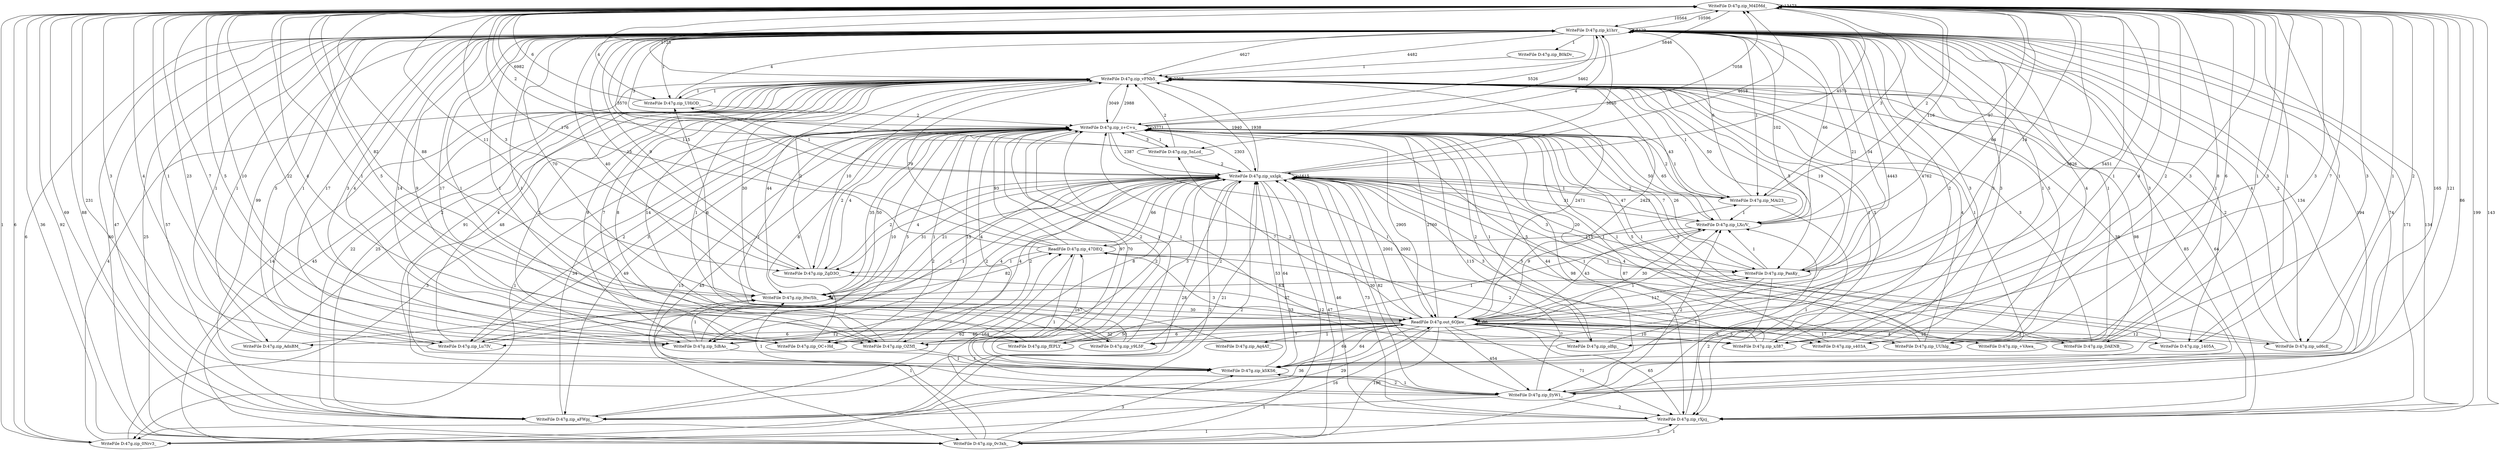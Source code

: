 strict digraph G {
  "WriteFile D:\47g.zip_M4DMd_";
  "WriteFile D:\47g.zip_k1hrr_";
  "WriteFile D:\47g.zip_z+C+u_";
  "WriteFile D:\47g.zip_uxIgk_";
  "WriteFile D:\47g.zip_vFNb5_";
  "ReadFile D:\47g.out_6OJaw_";
  "WriteFile D:\47g.zip_kSKS6_";
  "WriteFile D:\47g.zip_0v3xh_";
  "WriteFile D:\47g.zip_rXjcj_";
  "WriteFile D:\47g.zip_f/yW1_";
  "WriteFile D:\47g.zip_LXc/V_";
  "ReadFile D:\47g.zip_47DEQ_";
  "WriteFile D:\47g.zip_OZ5fI_";
  "WriteFile D:\47g.zip_ZgD3O_";
  "WriteFile D:\47g.zip_PanKy_";
  "WriteFile D:\47g.zip_Hw/Sh_";
  "WriteFile D:\47g.zip_fEPLY_";
  "WriteFile D:\47g.zip_aFWpj_";
  "WriteFile D:\47g.zip_5iBAo_";
  "WriteFile D:\47g.zip_OC+Hd_";
  "WriteFile D:\47g.zip_y9L5F_";
  "WriteFile D:\47g.zip_UHiOD_";
  "WriteFile D:\47g.zip_0Nrv3_";
  "WriteFile D:\47g.zip_x/l87_";
  "WriteFile D:\47g.zip_UUhlg_";
  "WriteFile D:\47g.zip_1405A_";
  "WriteFile D:\47g.zip_s403A_";
  "WriteFile D:\47g.zip_oIfqi_";
  "WriteFile D:\47g.zip_+VAwa_";
  "WriteFile D:\47g.zip_MAi23_";
  "WriteFile D:\47g.zip_DAENB_";
  "WriteFile D:\47g.zip_ud6cE_";
  "WriteFile D:\47g.zip_Lu7IV_";
  "WriteFile D:\47g.zip_AdnBM_";
  "WriteFile D:\47g.zip_5nLcd_";
  "WriteFile D:\47g.zip_B0kDv_";
  "WriteFile D:\47g.zip_Aq4AT_";
  "WriteFile D:\47g.zip_M4DMd_" -> "WriteFile D:\47g.zip_k1hrr_" [ label="10564" ];
  "WriteFile D:\47g.zip_k1hrr_" -> "WriteFile D:\47g.zip_z+C+u_" [ label="5526" ];
  "WriteFile D:\47g.zip_z+C+u_" -> "WriteFile D:\47g.zip_uxIgk_" [ label="2387" ];
  "WriteFile D:\47g.zip_uxIgk_" -> "WriteFile D:\47g.zip_k1hrr_" [ label="3650" ];
  "WriteFile D:\47g.zip_k1hrr_" -> "WriteFile D:\47g.zip_k1hrr_" [ label="8429" ];
  "WriteFile D:\47g.zip_k1hrr_" -> "WriteFile D:\47g.zip_M4DMd_" [ label="10596" ];
  "WriteFile D:\47g.zip_M4DMd_" -> "WriteFile D:\47g.zip_vFNb5_" [ label="5846" ];
  "WriteFile D:\47g.zip_vFNb5_" -> "WriteFile D:\47g.zip_k1hrr_" [ label="4627" ];
  "WriteFile D:\47g.zip_k1hrr_" -> "ReadFile D:\47g.out_6OJaw_" [ label="4762" ];
  "ReadFile D:\47g.out_6OJaw_" -> "WriteFile D:\47g.zip_uxIgk_" [ label="2001" ];
  "WriteFile D:\47g.zip_uxIgk_" -> "WriteFile D:\47g.zip_M4DMd_" [ label="4618" ];
  "WriteFile D:\47g.zip_vFNb5_" -> "WriteFile D:\47g.zip_M4DMd_" [ label="5725" ];
  "WriteFile D:\47g.zip_M4DMd_" -> "WriteFile D:\47g.zip_z+C+u_" [ label="6982" ];
  "WriteFile D:\47g.zip_z+C+u_" -> "WriteFile D:\47g.zip_M4DMd_" [ label="7058" ];
  "WriteFile D:\47g.zip_z+C+u_" -> "ReadFile D:\47g.out_6OJaw_" [ label="2905" ];
  "ReadFile D:\47g.out_6OJaw_" -> "WriteFile D:\47g.zip_k1hrr_" [ label="4443" ];
  "WriteFile D:\47g.zip_z+C+u_" -> "WriteFile D:\47g.zip_vFNb5_" [ label="2988" ];
  "WriteFile D:\47g.zip_vFNb5_" -> "WriteFile D:\47g.zip_vFNb5_" [ label="2508" ];
  "WriteFile D:\47g.zip_M4DMd_" -> "ReadFile D:\47g.out_6OJaw_" [ label="5826" ];
  "WriteFile D:\47g.zip_z+C+u_" -> "WriteFile D:\47g.zip_z+C+u_" [ label="3771" ];
  "WriteFile D:\47g.zip_M4DMd_" -> "WriteFile D:\47g.zip_uxIgk_" [ label="4575" ];
  "WriteFile D:\47g.zip_M4DMd_" -> "WriteFile D:\47g.zip_M4DMd_" [ label="13473" ];
  "ReadFile D:\47g.out_6OJaw_" -> "WriteFile D:\47g.zip_M4DMd_" [ label="5451" ];
  "WriteFile D:\47g.zip_k1hrr_" -> "WriteFile D:\47g.zip_kSKS6_" [ label="134" ];
  "WriteFile D:\47g.zip_kSKS6_" -> "WriteFile D:\47g.zip_k1hrr_" [ label="99" ];
  "ReadFile D:\47g.out_6OJaw_" -> "WriteFile D:\47g.zip_vFNb5_" [ label="2423" ];
  "WriteFile D:\47g.zip_uxIgk_" -> "WriteFile D:\47g.zip_z+C+u_" [ label="2303" ];
  "ReadFile D:\47g.out_6OJaw_" -> "WriteFile D:\47g.zip_0v3xh_" [ label="196" ];
  "WriteFile D:\47g.zip_0v3xh_" -> "WriteFile D:\47g.zip_k1hrr_" [ label="60" ];
  "WriteFile D:\47g.zip_vFNb5_" -> "WriteFile D:\47g.zip_uxIgk_" [ label="1940" ];
  "WriteFile D:\47g.zip_uxIgk_" -> "ReadFile D:\47g.out_6OJaw_" [ label="2092" ];
  "WriteFile D:\47g.zip_k1hrr_" -> "WriteFile D:\47g.zip_uxIgk_" [ label="3570" ];
  "WriteFile D:\47g.zip_z+C+u_" -> "WriteFile D:\47g.zip_k1hrr_" [ label="5462" ];
  "WriteFile D:\47g.zip_k1hrr_" -> "WriteFile D:\47g.zip_vFNb5_" [ label="4482" ];
  "WriteFile D:\47g.zip_uxIgk_" -> "WriteFile D:\47g.zip_rXjcj_" [ label="73" ];
  "WriteFile D:\47g.zip_rXjcj_" -> "ReadFile D:\47g.out_6OJaw_" [ label="65" ];
  "ReadFile D:\47g.out_6OJaw_" -> "WriteFile D:\47g.zip_f/yW1_" [ label="454" ];
  "WriteFile D:\47g.zip_f/yW1_" -> "WriteFile D:\47g.zip_k1hrr_" [ label="194" ];
  "WriteFile D:\47g.zip_vFNb5_" -> "ReadFile D:\47g.out_6OJaw_" [ label="2471" ];
  "WriteFile D:\47g.zip_vFNb5_" -> "WriteFile D:\47g.zip_z+C+u_" [ label="3049" ];
  "ReadFile D:\47g.out_6OJaw_" -> "WriteFile D:\47g.zip_z+C+u_" [ label="2760" ];
  "WriteFile D:\47g.zip_M4DMd_" -> "WriteFile D:\47g.zip_rXjcj_" [ label="199" ];
  "WriteFile D:\47g.zip_rXjcj_" -> "WriteFile D:\47g.zip_uxIgk_" [ label="46" ];
  "WriteFile D:\47g.zip_uxIgk_" -> "WriteFile D:\47g.zip_vFNb5_" [ label="1938" ];
  "WriteFile D:\47g.zip_vFNb5_" -> "WriteFile D:\47g.zip_LXc/V_" [ label="50" ];
  "WriteFile D:\47g.zip_LXc/V_" -> "ReadFile D:\47g.zip_47DEQ_" [ label="115" ];
  "ReadFile D:\47g.zip_47DEQ_" -> "WriteFile D:\47g.zip_uxIgk_" [ label="66" ];
  "WriteFile D:\47g.zip_M4DMd_" -> "WriteFile D:\47g.zip_kSKS6_" [ label="165" ];
  "WriteFile D:\47g.zip_kSKS6_" -> "ReadFile D:\47g.out_6OJaw_" [ label="64" ];
  "WriteFile D:\47g.zip_k1hrr_" -> "WriteFile D:\47g.zip_OZ5fI_" [ label="9" ];
  "WriteFile D:\47g.zip_OZ5fI_" -> "WriteFile D:\47g.zip_M4DMd_" [ label="22" ];
  "ReadFile D:\47g.out_6OJaw_" -> "WriteFile D:\47g.zip_kSKS6_" [ label="64" ];
  "WriteFile D:\47g.zip_uxIgk_" -> "WriteFile D:\47g.zip_uxIgk_" [ label="1615" ];
  "WriteFile D:\47g.zip_0v3xh_" -> "WriteFile D:\47g.zip_vFNb5_" [ label="45" ];
  "WriteFile D:\47g.zip_k1hrr_" -> "WriteFile D:\47g.zip_rXjcj_" [ label="171" ];
  "WriteFile D:\47g.zip_rXjcj_" -> "WriteFile D:\47g.zip_z+C+u_" [ label="87" ];
  "WriteFile D:\47g.zip_uxIgk_" -> "WriteFile D:\47g.zip_ZgD3O_" [ label="4" ];
  "WriteFile D:\47g.zip_ZgD3O_" -> "ReadFile D:\47g.out_6OJaw_" [ label="27" ];
  "ReadFile D:\47g.out_6OJaw_" -> "WriteFile D:\47g.zip_LXc/V_" [ label="43" ];
  "ReadFile D:\47g.zip_47DEQ_" -> "WriteFile D:\47g.zip_M4DMd_" [ label="176" ];
  "ReadFile D:\47g.out_6OJaw_" -> "WriteFile D:\47g.zip_PanKy_" [ label="117" ];
  "WriteFile D:\47g.zip_PanKy_" -> "WriteFile D:\47g.zip_rXjcj_" [ label="2" ];
  "WriteFile D:\47g.zip_rXjcj_" -> "WriteFile D:\47g.zip_vFNb5_" [ label="64" ];
  "ReadFile D:\47g.out_6OJaw_" -> "WriteFile D:\47g.zip_Hw/Sh_" [ label="33" ];
  "WriteFile D:\47g.zip_Hw/Sh_" -> "WriteFile D:\47g.zip_uxIgk_" [ label="21" ];
  "WriteFile D:\47g.zip_0v3xh_" -> "WriteFile D:\47g.zip_z+C+u_" [ label="45" ];
  "WriteFile D:\47g.zip_kSKS6_" -> "WriteFile D:\47g.zip_M4DMd_" [ label="121" ];
  "WriteFile D:\47g.zip_PanKy_" -> "WriteFile D:\47g.zip_z+C+u_" [ label="26" ];
  "WriteFile D:\47g.zip_M4DMd_" -> "WriteFile D:\47g.zip_fEPLY_" [ label="1" ];
  "WriteFile D:\47g.zip_fEPLY_" -> "WriteFile D:\47g.zip_z+C+u_" [ label="2" ];
  "WriteFile D:\47g.zip_z+C+u_" -> "WriteFile D:\47g.zip_LXc/V_" [ label="65" ];
  "ReadFile D:\47g.zip_47DEQ_" -> "WriteFile D:\47g.zip_z+C+u_" [ label="93" ];
  "WriteFile D:\47g.zip_z+C+u_" -> "WriteFile D:\47g.zip_rXjcj_" [ label="98" ];
  "WriteFile D:\47g.zip_0v3xh_" -> "WriteFile D:\47g.zip_M4DMd_" [ label="92" ];
  "WriteFile D:\47g.zip_M4DMd_" -> "WriteFile D:\47g.zip_aFWpj_" [ label="88" ];
  "WriteFile D:\47g.zip_aFWpj_" -> "ReadFile D:\47g.out_6OJaw_" [ label="29" ];
  "WriteFile D:\47g.zip_uxIgk_" -> "WriteFile D:\47g.zip_f/yW1_" [ label="30" ];
  "WriteFile D:\47g.zip_f/yW1_" -> "WriteFile D:\47g.zip_z+C+u_" [ label="115" ];
  "WriteFile D:\47g.zip_Hw/Sh_" -> "ReadFile D:\47g.zip_47DEQ_" [ label="82" ];
  "ReadFile D:\47g.out_6OJaw_" -> "WriteFile D:\47g.zip_OZ5fI_" [ label="50" ];
  "WriteFile D:\47g.zip_OZ5fI_" -> "WriteFile D:\47g.zip_uxIgk_" [ label="8" ];
  "WriteFile D:\47g.zip_rXjcj_" -> "WriteFile D:\47g.zip_k1hrr_" [ label="134" ];
  "WriteFile D:\47g.zip_vFNb5_" -> "WriteFile D:\47g.zip_rXjcj_" [ label="85" ];
  "WriteFile D:\47g.zip_rXjcj_" -> "WriteFile D:\47g.zip_M4DMd_" [ label="143" ];
  "WriteFile D:\47g.zip_k1hrr_" -> "WriteFile D:\47g.zip_Hw/Sh_" [ label="70" ];
  "WriteFile D:\47g.zip_Hw/Sh_" -> "WriteFile D:\47g.zip_M4DMd_" [ label="82" ];
  "WriteFile D:\47g.zip_kSKS6_" -> "ReadFile D:\47g.zip_47DEQ_" [ label="167" ];
  "WriteFile D:\47g.zip_0v3xh_" -> "WriteFile D:\47g.zip_uxIgk_" [ label="47" ];
  "WriteFile D:\47g.zip_aFWpj_" -> "WriteFile D:\47g.zip_uxIgk_" [ label="21" ];
  "ReadFile D:\47g.zip_47DEQ_" -> "WriteFile D:\47g.zip_k1hrr_" [ label="115" ];
  "WriteFile D:\47g.zip_vFNb5_" -> "WriteFile D:\47g.zip_ZgD3O_" [ label="10" ];
  "WriteFile D:\47g.zip_LXc/V_" -> "WriteFile D:\47g.zip_vFNb5_" [ label="43" ];
  "WriteFile D:\47g.zip_kSKS6_" -> "WriteFile D:\47g.zip_vFNb5_" [ label="48" ];
  "WriteFile D:\47g.zip_f/yW1_" -> "WriteFile D:\47g.zip_M4DMd_" [ label="231" ];
  "WriteFile D:\47g.zip_z+C+u_" -> "WriteFile D:\47g.zip_kSKS6_" [ label="97" ];
  "WriteFile D:\47g.zip_f/yW1_" -> "WriteFile D:\47g.zip_uxIgk_" [ label="82" ];
  "WriteFile D:\47g.zip_vFNb5_" -> "WriteFile D:\47g.zip_kSKS6_" [ label="91" ];
  "WriteFile D:\47g.zip_z+C+u_" -> "WriteFile D:\47g.zip_Hw/Sh_" [ label="50" ];
  "WriteFile D:\47g.zip_Hw/Sh_" -> "ReadFile D:\47g.out_6OJaw_" [ label="30" ];
  "WriteFile D:\47g.zip_ZgD3O_" -> "WriteFile D:\47g.zip_k1hrr_" [ label="9" ];
  "WriteFile D:\47g.zip_k1hrr_" -> "WriteFile D:\47g.zip_LXc/V_" [ label="102" ];
  "ReadFile D:\47g.zip_47DEQ_" -> "WriteFile D:\47g.zip_vFNb5_" [ label="79" ];
  "WriteFile D:\47g.zip_LXc/V_" -> "WriteFile D:\47g.zip_M4DMd_" [ label="97" ];
  "WriteFile D:\47g.zip_PanKy_" -> "WriteFile D:\47g.zip_k1hrr_" [ label="34" ];
  "WriteFile D:\47g.zip_M4DMd_" -> "WriteFile D:\47g.zip_f/yW1_" [ label="86" ];
  "WriteFile D:\47g.zip_f/yW1_" -> "WriteFile D:\47g.zip_vFNb5_" [ label="98" ];
  "WriteFile D:\47g.zip_M4DMd_" -> "WriteFile D:\47g.zip_PanKy_" [ label="14" ];
  "WriteFile D:\47g.zip_PanKy_" -> "WriteFile D:\47g.zip_M4DMd_" [ label="64" ];
  "WriteFile D:\47g.zip_LXc/V_" -> "WriteFile D:\47g.zip_z+C+u_" [ label="50" ];
  "ReadFile D:\47g.zip_47DEQ_" -> "ReadFile D:\47g.out_6OJaw_" [ label="63" ];
  "WriteFile D:\47g.zip_M4DMd_" -> "WriteFile D:\47g.zip_Hw/Sh_" [ label="88" ];
  "WriteFile D:\47g.zip_k1hrr_" -> "WriteFile D:\47g.zip_f/yW1_" [ label="74" ];
  "WriteFile D:\47g.zip_k1hrr_" -> "WriteFile D:\47g.zip_aFWpj_" [ label="57" ];
  "ReadFile D:\47g.out_6OJaw_" -> "WriteFile D:\47g.zip_5iBAo_" [ label="46" ];
  "WriteFile D:\47g.zip_5iBAo_" -> "WriteFile D:\47g.zip_M4DMd_" [ label="23" ];
  "WriteFile D:\47g.zip_rXjcj_" -> "ReadFile D:\47g.zip_47DEQ_" [ label="164" ];
  "WriteFile D:\47g.zip_Hw/Sh_" -> "WriteFile D:\47g.zip_vFNb5_" [ label="30" ];
  "WriteFile D:\47g.zip_Hw/Sh_" -> "WriteFile D:\47g.zip_z+C+u_" [ label="35" ];
  "WriteFile D:\47g.zip_M4DMd_" -> "WriteFile D:\47g.zip_OC+Hd_" [ label="5" ];
  "WriteFile D:\47g.zip_OC+Hd_" -> "WriteFile D:\47g.zip_vFNb5_" [ label="7" ];
  "ReadFile D:\47g.out_6OJaw_" -> "WriteFile D:\47g.zip_y9L5F_" [ label="7" ];
  "WriteFile D:\47g.zip_y9L5F_" -> "WriteFile D:\47g.zip_vFNb5_" [ label="1" ];
  "WriteFile D:\47g.zip_aFWpj_" -> "WriteFile D:\47g.zip_z+C+u_" [ label="34" ];
  "WriteFile D:\47g.zip_M4DMd_" -> "WriteFile D:\47g.zip_0v3xh_" [ label="36" ];
  "WriteFile D:\47g.zip_k1hrr_" -> "WriteFile D:\47g.zip_0v3xh_" [ label="25" ];
  "WriteFile D:\47g.zip_0v3xh_" -> "WriteFile D:\47g.zip_LXc/V_" [ label="3" ];
  "WriteFile D:\47g.zip_vFNb5_" -> "WriteFile D:\47g.zip_f/yW1_" [ label="38" ];
  "ReadFile D:\47g.out_6OJaw_" -> "WriteFile D:\47g.zip_rXjcj_" [ label="71" ];
  "WriteFile D:\47g.zip_M4DMd_" -> "WriteFile D:\47g.zip_LXc/V_" [ label="116" ];
  "WriteFile D:\47g.zip_z+C+u_" -> "WriteFile D:\47g.zip_aFWpj_" [ label="49" ];
  "WriteFile D:\47g.zip_aFWpj_" -> "WriteFile D:\47g.zip_k1hrr_" [ label="47" ];
  "WriteFile D:\47g.zip_z+C+u_" -> "WriteFile D:\47g.zip_0v3xh_" [ label="15" ];
  "WriteFile D:\47g.zip_aFWpj_" -> "ReadFile D:\47g.zip_47DEQ_" [ label="62" ];
  "WriteFile D:\47g.zip_LXc/V_" -> "WriteFile D:\47g.zip_k1hrr_" [ label="66" ];
  "WriteFile D:\47g.zip_vFNb5_" -> "WriteFile D:\47g.zip_Hw/Sh_" [ label="44" ];
  "WriteFile D:\47g.zip_Hw/Sh_" -> "WriteFile D:\47g.zip_k1hrr_" [ label="40" ];
  "WriteFile D:\47g.zip_vFNb5_" -> "WriteFile D:\47g.zip_aFWpj_" [ label="25" ];
  "WriteFile D:\47g.zip_vFNb5_" -> "WriteFile D:\47g.zip_0v3xh_" [ label="14" ];
  "WriteFile D:\47g.zip_uxIgk_" -> "WriteFile D:\47g.zip_kSKS6_" [ label="64" ];
  "WriteFile D:\47g.zip_k1hrr_" -> "WriteFile D:\47g.zip_UHiOD_" [ label="1" ];
  "WriteFile D:\47g.zip_UHiOD_" -> "WriteFile D:\47g.zip_k1hrr_" [ label="4" ];
  "WriteFile D:\47g.zip_uxIgk_" -> "WriteFile D:\47g.zip_0Nrv3_" [ label="2" ];
  "WriteFile D:\47g.zip_0Nrv3_" -> "WriteFile D:\47g.zip_k1hrr_" [ label="6" ];
  "WriteFile D:\47g.zip_LXc/V_" -> "WriteFile D:\47g.zip_uxIgk_" [ label="31" ];
  "WriteFile D:\47g.zip_k1hrr_" -> "WriteFile D:\47g.zip_5iBAo_" [ label="3" ];
  "WriteFile D:\47g.zip_5iBAo_" -> "WriteFile D:\47g.zip_k1hrr_" [ label="17" ];
  "WriteFile D:\47g.zip_aFWpj_" -> "WriteFile D:\47g.zip_M4DMd_" [ label="69" ];
  "WriteFile D:\47g.zip_OZ5fI_" -> "WriteFile D:\47g.zip_vFNb5_" [ label="14" ];
  "WriteFile D:\47g.zip_uxIgk_" -> "WriteFile D:\47g.zip_aFWpj_" [ label="28" ];
  "WriteFile D:\47g.zip_uxIgk_" -> "WriteFile D:\47g.zip_Hw/Sh_" [ label="31" ];
  "WriteFile D:\47g.zip_z+C+u_" -> "WriteFile D:\47g.zip_ZgD3O_" [ label="4" ];
  "WriteFile D:\47g.zip_ZgD3O_" -> "WriteFile D:\47g.zip_M4DMd_" [ label="3" ];
  "ReadFile D:\47g.out_6OJaw_" -> "WriteFile D:\47g.zip_aFWpj_" [ label="36" ];
  "ReadFile D:\47g.out_6OJaw_" -> "WriteFile D:\47g.zip_x/l87_" [ label="10" ];
  "WriteFile D:\47g.zip_x/l87_" -> "WriteFile D:\47g.zip_uxIgk_" [ label="3" ];
  "WriteFile D:\47g.zip_kSKS6_" -> "WriteFile D:\47g.zip_uxIgk_" [ label="53" ];
  "WriteFile D:\47g.zip_kSKS6_" -> "WriteFile D:\47g.zip_z+C+u_" [ label="70" ];
  "ReadFile D:\47g.out_6OJaw_" -> "WriteFile D:\47g.zip_UUhlg_" [ label="17" ];
  "WriteFile D:\47g.zip_UUhlg_" -> "WriteFile D:\47g.zip_z+C+u_" [ label="5" ];
  "WriteFile D:\47g.zip_M4DMd_" -> "WriteFile D:\47g.zip_1405A_" [ label="1" ];
  "WriteFile D:\47g.zip_1405A_" -> "ReadFile D:\47g.zip_47DEQ_" [ label="2" ];
  "ReadFile D:\47g.out_6OJaw_" -> "WriteFile D:\47g.zip_UHiOD_" [ label="6" ];
  "WriteFile D:\47g.zip_UHiOD_" -> "WriteFile D:\47g.zip_M4DMd_" [ label="6" ];
  "WriteFile D:\47g.zip_k1hrr_" -> "WriteFile D:\47g.zip_s403A_" [ label="1" ];
  "WriteFile D:\47g.zip_s403A_" -> "WriteFile D:\47g.zip_k1hrr_" [ label="3" ];
  "WriteFile D:\47g.zip_M4DMd_" -> "WriteFile D:\47g.zip_oIfqi_" [ label="3" ];
  "WriteFile D:\47g.zip_oIfqi_" -> "WriteFile D:\47g.zip_k1hrr_" [ label="3" ];
  "WriteFile D:\47g.zip_uxIgk_" -> "WriteFile D:\47g.zip_0v3xh_" [ label="12" ];
  "WriteFile D:\47g.zip_k1hrr_" -> "WriteFile D:\47g.zip_ZgD3O_" [ label="15" ];
  "WriteFile D:\47g.zip_LXc/V_" -> "ReadFile D:\47g.out_6OJaw_" [ label="30" ];
  "WriteFile D:\47g.zip_PanKy_" -> "WriteFile D:\47g.zip_uxIgk_" [ label="20" ];
  "ReadFile D:\47g.out_6OJaw_" -> "WriteFile D:\47g.zip_+VAwa_" [ label="4" ];
  "WriteFile D:\47g.zip_+VAwa_" -> "WriteFile D:\47g.zip_vFNb5_" [ label="1" ];
  "ReadFile D:\47g.out_6OJaw_" -> "WriteFile D:\47g.zip_OC+Hd_" [ label="32" ];
  "WriteFile D:\47g.zip_OC+Hd_" -> "WriteFile D:\47g.zip_LXc/V_" [ label="1" ];
  "WriteFile D:\47g.zip_k1hrr_" -> "WriteFile D:\47g.zip_y9L5F_" [ label="1" ];
  "WriteFile D:\47g.zip_y9L5F_" -> "WriteFile D:\47g.zip_M4DMd_" [ label="5" ];
  "ReadFile D:\47g.out_6OJaw_" -> "ReadFile D:\47g.out_6OJaw_" [ label="96" ];
  "WriteFile D:\47g.zip_M4DMd_" -> "WriteFile D:\47g.zip_ZgD3O_" [ label="11" ];
  "WriteFile D:\47g.zip_OC+Hd_" -> "WriteFile D:\47g.zip_z+C+u_" [ label="8" ];
  "ReadFile D:\47g.out_6OJaw_" -> "WriteFile D:\47g.zip_0Nrv3_" [ label="16" ];
  "WriteFile D:\47g.zip_0Nrv3_" -> "WriteFile D:\47g.zip_uxIgk_" [ label="2" ];
  "WriteFile D:\47g.zip_z+C+u_" -> "WriteFile D:\47g.zip_f/yW1_" [ label="44" ];
  "WriteFile D:\47g.zip_M4DMd_" -> "WriteFile D:\47g.zip_UUhlg_" [ label="6" ];
  "WriteFile D:\47g.zip_uxIgk_" -> "WriteFile D:\47g.zip_OC+Hd_" [ label="2" ];
  "WriteFile D:\47g.zip_5iBAo_" -> "WriteFile D:\47g.zip_z+C+u_" [ label="10" ];
  "ReadFile D:\47g.out_6OJaw_" -> "WriteFile D:\47g.zip_MAi23_" [ label="9" ];
  "WriteFile D:\47g.zip_MAi23_" -> "WriteFile D:\47g.zip_z+C+u_" [ label="2" ];
  "WriteFile D:\47g.zip_5iBAo_" -> "WriteFile D:\47g.zip_uxIgk_" [ label="4" ];
  "WriteFile D:\47g.zip_OZ5fI_" -> "WriteFile D:\47g.zip_k1hrr_" [ label="17" ];
  "WriteFile D:\47g.zip_M4DMd_" -> "WriteFile D:\47g.zip_UHiOD_" [ label="4" ];
  "ReadFile D:\47g.out_6OJaw_" -> "WriteFile D:\47g.zip_DAENB_" [ label="16" ];
  "WriteFile D:\47g.zip_DAENB_" -> "WriteFile D:\47g.zip_M4DMd_" [ label="7" ];
  "WriteFile D:\47g.zip_aFWpj_" -> "WriteFile D:\47g.zip_vFNb5_" [ label="22" ];
  "WriteFile D:\47g.zip_f/yW1_" -> "WriteFile D:\47g.zip_Hw/Sh_" [ label="1" ];
  "WriteFile D:\47g.zip_5iBAo_" -> "WriteFile D:\47g.zip_kSKS6_" [ label="1" ];
  "WriteFile D:\47g.zip_OZ5fI_" -> "WriteFile D:\47g.zip_z+C+u_" [ label="15" ];
  "WriteFile D:\47g.zip_5iBAo_" -> "WriteFile D:\47g.zip_vFNb5_" [ label="9" ];
  "ReadFile D:\47g.out_6OJaw_" -> "WriteFile D:\47g.zip_ud6cE_" [ label="12" ];
  "WriteFile D:\47g.zip_ud6cE_" -> "WriteFile D:\47g.zip_M4DMd_" [ label="2" ];
  "ReadFile D:\47g.out_6OJaw_" -> "WriteFile D:\47g.zip_Lu7IV_" [ label="12" ];
  "WriteFile D:\47g.zip_Lu7IV_" -> "WriteFile D:\47g.zip_M4DMd_" [ label="4" ];
  "WriteFile D:\47g.zip_f/yW1_" -> "WriteFile D:\47g.zip_LXc/V_" [ label="2" ];
  "WriteFile D:\47g.zip_M4DMd_" -> "WriteFile D:\47g.zip_y9L5F_" [ label="1" ];
  "WriteFile D:\47g.zip_y9L5F_" -> "WriteFile D:\47g.zip_uxIgk_" [ label="2" ];
  "WriteFile D:\47g.zip_PanKy_" -> "WriteFile D:\47g.zip_vFNb5_" [ label="19" ];
  "WriteFile D:\47g.zip_uxIgk_" -> "WriteFile D:\47g.zip_OZ5fI_" [ label="2" ];
  "WriteFile D:\47g.zip_k1hrr_" -> "WriteFile D:\47g.zip_UUhlg_" [ label="4" ];
  "WriteFile D:\47g.zip_UUhlg_" -> "WriteFile D:\47g.zip_k1hrr_" [ label="5" ];
  "WriteFile D:\47g.zip_UHiOD_" -> "WriteFile D:\47g.zip_vFNb5_" [ label="1" ];
  "WriteFile D:\47g.zip_0v3xh_" -> "WriteFile D:\47g.zip_kSKS6_" [ label="3" ];
  "WriteFile D:\47g.zip_OC+Hd_" -> "WriteFile D:\47g.zip_k1hrr_" [ label="14" ];
  "WriteFile D:\47g.zip_ZgD3O_" -> "WriteFile D:\47g.zip_uxIgk_" [ label="2" ];
  "WriteFile D:\47g.zip_k1hrr_" -> "WriteFile D:\47g.zip_MAi23_" [ label="1" ];
  "WriteFile D:\47g.zip_uxIgk_" -> "WriteFile D:\47g.zip_LXc/V_" [ label="47" ];
  "WriteFile D:\47g.zip_OC+Hd_" -> "WriteFile D:\47g.zip_M4DMd_" [ label="10" ];
  "WriteFile D:\47g.zip_0Nrv3_" -> "WriteFile D:\47g.zip_z+C+u_" [ label="3" ];
  "WriteFile D:\47g.zip_k1hrr_" -> "WriteFile D:\47g.zip_OC+Hd_" [ label="4" ];
  "WriteFile D:\47g.zip_0Nrv3_" -> "WriteFile D:\47g.zip_M4DMd_" [ label="6" ];
  "WriteFile D:\47g.zip_rXjcj_" -> "WriteFile D:\47g.zip_0v3xh_" [ label="1" ];
  "WriteFile D:\47g.zip_z+C+u_" -> "WriteFile D:\47g.zip_5iBAo_" [ label="5" ];
  "WriteFile D:\47g.zip_M4DMd_" -> "WriteFile D:\47g.zip_5iBAo_" [ label="7" ];
  "WriteFile D:\47g.zip_z+C+u_" -> "WriteFile D:\47g.zip_s403A_" [ label="1" ];
  "WriteFile D:\47g.zip_s403A_" -> "WriteFile D:\47g.zip_z+C+u_" [ label="1" ];
  "ReadFile D:\47g.zip_47DEQ_" -> "WriteFile D:\47g.zip_PanKy_" [ label="1" ];
  "WriteFile D:\47g.zip_vFNb5_" -> "WriteFile D:\47g.zip_PanKy_" [ label="5" ];
  "ReadFile D:\47g.out_6OJaw_" -> "WriteFile D:\47g.zip_fEPLY_" [ label="6" ];
  "WriteFile D:\47g.zip_fEPLY_" -> "WriteFile D:\47g.zip_k1hrr_" [ label="1" ];
  "WriteFile D:\47g.zip_UUhlg_" -> "WriteFile D:\47g.zip_vFNb5_" [ label="4" ];
  "WriteFile D:\47g.zip_OC+Hd_" -> "WriteFile D:\47g.zip_uxIgk_" [ label="4" ];
  "WriteFile D:\47g.zip_k1hrr_" -> "WriteFile D:\47g.zip_PanKy_" [ label="21" ];
  "WriteFile D:\47g.zip_ZgD3O_" -> "WriteFile D:\47g.zip_vFNb5_" [ label="2" ];
  "WriteFile D:\47g.zip_f/yW1_" -> "WriteFile D:\47g.zip_aFWpj_" [ label="1" ];
  "WriteFile D:\47g.zip_ud6cE_" -> "WriteFile D:\47g.zip_uxIgk_" [ label="4" ];
  "WriteFile D:\47g.zip_UUhlg_" -> "WriteFile D:\47g.zip_M4DMd_" [ label="8" ];
  "WriteFile D:\47g.zip_Lu7IV_" -> "WriteFile D:\47g.zip_vFNb5_" [ label="4" ];
  "WriteFile D:\47g.zip_0v3xh_" -> "WriteFile D:\47g.zip_rXjcj_" [ label="3" ];
  "ReadFile D:\47g.out_6OJaw_" -> "WriteFile D:\47g.zip_s403A_" [ label="5" ];
  "WriteFile D:\47g.zip_M4DMd_" -> "WriteFile D:\47g.zip_MAi23_" [ label="3" ];
  "WriteFile D:\47g.zip_MAi23_" -> "WriteFile D:\47g.zip_k1hrr_" [ label="6" ];
  "WriteFile D:\47g.zip_M4DMd_" -> "WriteFile D:\47g.zip_x/l87_" [ label="2" ];
  "WriteFile D:\47g.zip_x/l87_" -> "WriteFile D:\47g.zip_k1hrr_" [ label="3" ];
  "WriteFile D:\47g.zip_UHiOD_" -> "WriteFile D:\47g.zip_z+C+u_" [ label="2" ];
  "WriteFile D:\47g.zip_y9L5F_" -> "WriteFile D:\47g.zip_k1hrr_" [ label="1" ];
  "WriteFile D:\47g.zip_M4DMd_" -> "WriteFile D:\47g.zip_ud6cE_" [ label="1" ];
  "WriteFile D:\47g.zip_ud6cE_" -> "WriteFile D:\47g.zip_k1hrr_" [ label="4" ];
  "ReadFile D:\47g.out_6OJaw_" -> "WriteFile D:\47g.zip_AdnBM_" [ label="6" ];
  "WriteFile D:\47g.zip_AdnBM_" -> "WriteFile D:\47g.zip_uxIgk_" [ label="1" ];
  "WriteFile D:\47g.zip_uxIgk_" -> "WriteFile D:\47g.zip_PanKy_" [ label="3" ];
  "WriteFile D:\47g.zip_DAENB_" -> "WriteFile D:\47g.zip_k1hrr_" [ label="3" ];
  "WriteFile D:\47g.zip_vFNb5_" -> "WriteFile D:\47g.zip_OZ5fI_" [ label="8" ];
  "WriteFile D:\47g.zip_k1hrr_" -> "WriteFile D:\47g.zip_5nLcd_" [ label="4" ];
  "WriteFile D:\47g.zip_5nLcd_" -> "WriteFile D:\47g.zip_z+C+u_" [ label="3" ];
  "WriteFile D:\47g.zip_Lu7IV_" -> "WriteFile D:\47g.zip_k1hrr_" [ label="5" ];
  "WriteFile D:\47g.zip_ud6cE_" -> "WriteFile D:\47g.zip_z+C+u_" [ label="3" ];
  "WriteFile D:\47g.zip_Lu7IV_" -> "WriteFile D:\47g.zip_z+C+u_" [ label="3" ];
  "WriteFile D:\47g.zip_M4DMd_" -> "WriteFile D:\47g.zip_DAENB_" [ label="3" ];
  "WriteFile D:\47g.zip_DAENB_" -> "WriteFile D:\47g.zip_vFNb5_" [ label="3" ];
  "WriteFile D:\47g.zip_z+C+u_" -> "WriteFile D:\47g.zip_OZ5fI_" [ label="4" ];
  "WriteFile D:\47g.zip_k1hrr_" -> "WriteFile D:\47g.zip_ud6cE_" [ label="2" ];
  "WriteFile D:\47g.zip_fEPLY_" -> "WriteFile D:\47g.zip_uxIgk_" [ label="3" ];
  "WriteFile D:\47g.zip_UUhlg_" -> "WriteFile D:\47g.zip_uxIgk_" [ label="5" ];
  "WriteFile D:\47g.zip_uxIgk_" -> "WriteFile D:\47g.zip_UHiOD_" [ label="1" ];
  "WriteFile D:\47g.zip_y9L5F_" -> "WriteFile D:\47g.zip_z+C+u_" [ label="1" ];
  "WriteFile D:\47g.zip_k1hrr_" -> "WriteFile D:\47g.zip_AdnBM_" [ label="1" ];
  "WriteFile D:\47g.zip_AdnBM_" -> "WriteFile D:\47g.zip_M4DMd_" [ label="3" ];
  "WriteFile D:\47g.zip_DAENB_" -> "WriteFile D:\47g.zip_z+C+u_" [ label="5" ];
  "WriteFile D:\47g.zip_M4DMd_" -> "WriteFile D:\47g.zip_Lu7IV_" [ label="1" ];
  "WriteFile D:\47g.zip_uxIgk_" -> "WriteFile D:\47g.zip_Lu7IV_" [ label="2" ];
  "WriteFile D:\47g.zip_Lu7IV_" -> "WriteFile D:\47g.zip_uxIgk_" [ label="2" ];
  "WriteFile D:\47g.zip_k1hrr_" -> "WriteFile D:\47g.zip_B0kDv_" [ label="1" ];
  "WriteFile D:\47g.zip_B0kDv_" -> "WriteFile D:\47g.zip_vFNb5_" [ label="1" ];
  "WriteFile D:\47g.zip_z+C+u_" -> "WriteFile D:\47g.zip_PanKy_" [ label="7" ];
  "WriteFile D:\47g.zip_k1hrr_" -> "WriteFile D:\47g.zip_Lu7IV_" [ label="1" ];
  "WriteFile D:\47g.zip_MAi23_" -> "WriteFile D:\47g.zip_LXc/V_" [ label="1" ];
  "WriteFile D:\47g.zip_z+C+u_" -> "WriteFile D:\47g.zip_5nLcd_" [ label="1" ];
  "WriteFile D:\47g.zip_5nLcd_" -> "WriteFile D:\47g.zip_uxIgk_" [ label="2" ];
  "WriteFile D:\47g.zip_vFNb5_" -> "WriteFile D:\47g.zip_5iBAo_" [ label="2" ];
  "WriteFile D:\47g.zip_x/l87_" -> "WriteFile D:\47g.zip_M4DMd_" [ label="4" ];
  "WriteFile D:\47g.zip_vFNb5_" -> "WriteFile D:\47g.zip_y9L5F_" [ label="1" ];
  "WriteFile D:\47g.zip_M4DMd_" -> "WriteFile D:\47g.zip_OZ5fI_" [ label="4" ];
  "WriteFile D:\47g.zip_kSKS6_" -> "WriteFile D:\47g.zip_f/yW1_" [ label="1" ];
  "WriteFile D:\47g.zip_MAi23_" -> "WriteFile D:\47g.zip_vFNb5_" [ label="1" ];
  "ReadFile D:\47g.out_6OJaw_" -> "WriteFile D:\47g.zip_oIfqi_" [ label="7" ];
  "WriteFile D:\47g.zip_f/yW1_" -> "WriteFile D:\47g.zip_rXjcj_" [ label="2" ];
  "WriteFile D:\47g.zip_M4DMd_" -> "WriteFile D:\47g.zip_0Nrv3_" [ label="1" ];
  "WriteFile D:\47g.zip_0Nrv3_" -> "WriteFile D:\47g.zip_vFNb5_" [ label="4" ];
  "WriteFile D:\47g.zip_oIfqi_" -> "WriteFile D:\47g.zip_z+C+u_" [ label="2" ];
  "WriteFile D:\47g.zip_oIfqi_" -> "ReadFile D:\47g.zip_47DEQ_" [ label="3" ];
  "WriteFile D:\47g.zip_z+C+u_" -> "WriteFile D:\47g.zip_x/l87_" [ label="1" ];
  "WriteFile D:\47g.zip_x/l87_" -> "WriteFile D:\47g.zip_vFNb5_" [ label="3" ];
  "WriteFile D:\47g.zip_k1hrr_" -> "WriteFile D:\47g.zip_1405A_" [ label="1" ];
  "WriteFile D:\47g.zip_1405A_" -> "WriteFile D:\47g.zip_z+C+u_" [ label="1" ];
  "WriteFile D:\47g.zip_k1hrr_" -> "WriteFile D:\47g.zip_x/l87_" [ label="2" ];
  "WriteFile D:\47g.zip_z+C+u_" -> "WriteFile D:\47g.zip_MAi23_" [ label="1" ];
  "WriteFile D:\47g.zip_MAi23_" -> "WriteFile D:\47g.zip_M4DMd_" [ label="2" ];
  "WriteFile D:\47g.zip_oIfqi_" -> "WriteFile D:\47g.zip_M4DMd_" [ label="3" ];
  "WriteFile D:\47g.zip_ZgD3O_" -> "WriteFile D:\47g.zip_z+C+u_" [ label="2" ];
  "ReadFile D:\47g.out_6OJaw_" -> "WriteFile D:\47g.zip_5nLcd_" [ label="7" ];
  "WriteFile D:\47g.zip_uxIgk_" -> "WriteFile D:\47g.zip_MAi23_" [ label="1" ];
  "WriteFile D:\47g.zip_MAi23_" -> "WriteFile D:\47g.zip_uxIgk_" [ label="2" ];
  "WriteFile D:\47g.zip_5nLcd_" -> "WriteFile D:\47g.zip_k1hrr_" [ label="3" ];
  "WriteFile D:\47g.zip_z+C+u_" -> "WriteFile D:\47g.zip_Lu7IV_" [ label="2" ];
  "WriteFile D:\47g.zip_0v3xh_" -> "WriteFile D:\47g.zip_Hw/Sh_" [ label="1" ];
  "WriteFile D:\47g.zip_PanKy_" -> "WriteFile D:\47g.zip_LXc/V_" [ label="1" ];
  "ReadFile D:\47g.out_6OJaw_" -> "WriteFile D:\47g.zip_1405A_" [ label="2" ];
  "WriteFile D:\47g.zip_AdnBM_" -> "WriteFile D:\47g.zip_k1hrr_" [ label="1" ];
  "WriteFile D:\47g.zip_uxIgk_" -> "WriteFile D:\47g.zip_5iBAo_" [ label="2" ];
  "WriteFile D:\47g.zip_5iBAo_" -> "WriteFile D:\47g.zip_Hw/Sh_" [ label="1" ];
  "WriteFile D:\47g.zip_1405A_" -> "WriteFile D:\47g.zip_M4DMd_" [ label="1" ];
  "WriteFile D:\47g.zip_fEPLY_" -> "WriteFile D:\47g.zip_LXc/V_" [ label="1" ];
  "WriteFile D:\47g.zip_s403A_" -> "WriteFile D:\47g.zip_M4DMd_" [ label="3" ];
  "WriteFile D:\47g.zip_x/l87_" -> "WriteFile D:\47g.zip_z+C+u_" [ label="2" ];
  "WriteFile D:\47g.zip_AdnBM_" -> "WriteFile D:\47g.zip_vFNb5_" [ label="2" ];
  "WriteFile D:\47g.zip_z+C+u_" -> "WriteFile D:\47g.zip_OC+Hd_" [ label="1" ];
  "WriteFile D:\47g.zip_ud6cE_" -> "WriteFile D:\47g.zip_vFNb5_" [ label="2" ];
  "WriteFile D:\47g.zip_MAi23_" -> "WriteFile D:\47g.zip_rXjcj_" [ label="1" ];
  "WriteFile D:\47g.zip_+VAwa_" -> "WriteFile D:\47g.zip_k1hrr_" [ label="1" ];
  "WriteFile D:\47g.zip_PanKy_" -> "WriteFile D:\47g.zip_kSKS6_" [ label="1" ];
  "WriteFile D:\47g.zip_rXjcj_" -> "WriteFile D:\47g.zip_0Nrv3_" [ label="1" ];
  "ReadFile D:\47g.zip_47DEQ_" -> "WriteFile D:\47g.zip_f/yW1_" [ label="1" ];
  "WriteFile D:\47g.zip_PanKy_" -> "WriteFile D:\47g.zip_Hw/Sh_" [ label="1" ];
  "WriteFile D:\47g.zip_z+C+u_" -> "WriteFile D:\47g.zip_oIfqi_" [ label="1" ];
  "WriteFile D:\47g.zip_f/yW1_" -> "WriteFile D:\47g.zip_kSKS6_" [ label="2" ];
  "WriteFile D:\47g.zip_DAENB_" -> "WriteFile D:\47g.zip_uxIgk_" [ label="1" ];
  "WriteFile D:\47g.zip_+VAwa_" -> "WriteFile D:\47g.zip_M4DMd_" [ label="1" ];
  "WriteFile D:\47g.zip_5nLcd_" -> "WriteFile D:\47g.zip_vFNb5_" [ label="2" ];
  "WriteFile D:\47g.zip_+VAwa_" -> "WriteFile D:\47g.zip_z+C+u_" [ label="1" ];
  "WriteFile D:\47g.zip_OZ5fI_" -> "WriteFile D:\47g.zip_kSKS6_" [ label="1" ];
  "WriteFile D:\47g.zip_vFNb5_" -> "WriteFile D:\47g.zip_UHiOD_" [ label="1" ];
  "WriteFile D:\47g.zip_z+C+u_" -> "WriteFile D:\47g.zip_0Nrv3_" [ label="1" ];
  "ReadFile D:\47g.zip_47DEQ_" -> "WriteFile D:\47g.zip_ZgD3O_" [ label="1" ];
  "WriteFile D:\47g.zip_5nLcd_" -> "WriteFile D:\47g.zip_M4DMd_" [ label="2" ];
  "ReadFile D:\47g.out_6OJaw_" -> "WriteFile D:\47g.zip_Aq4AT_" [ label="1" ];
  "WriteFile D:\47g.zip_Aq4AT_" -> "WriteFile D:\47g.zip_z+C+u_" [ label="1" ];
}
